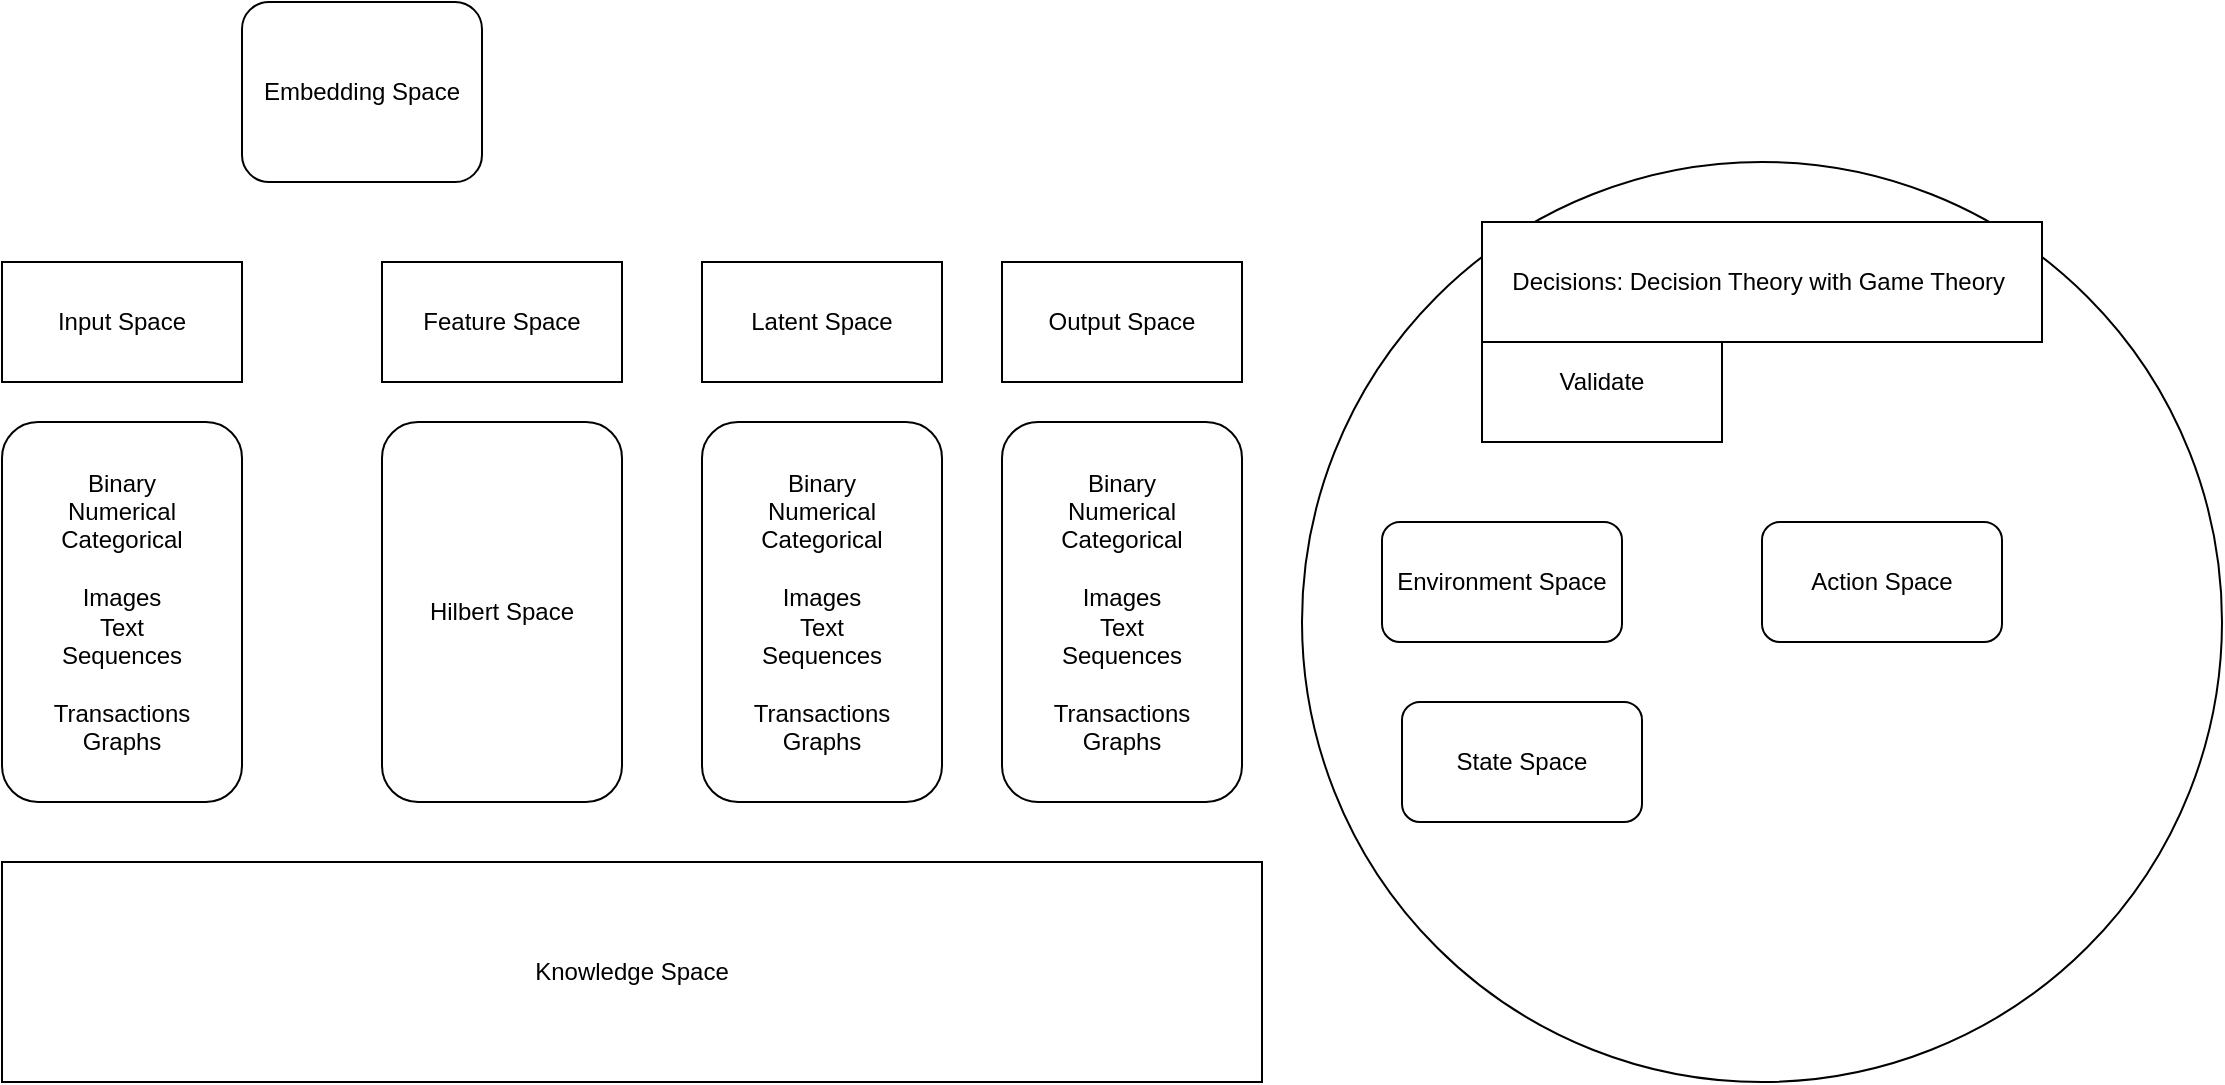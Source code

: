 <mxfile version="22.1.15" type="github">
  <diagram name="Page-1" id="2ATO_V_CDCJR8p1FO_BE">
    <mxGraphModel dx="786" dy="1559" grid="1" gridSize="10" guides="1" tooltips="1" connect="1" arrows="1" fold="1" page="1" pageScale="1" pageWidth="850" pageHeight="1100" math="0" shadow="0">
      <root>
        <mxCell id="0" />
        <mxCell id="1" parent="0" />
        <mxCell id="AKseS5CDGUMhlcIIg9Ny-1" value="Input Space" style="rounded=0;whiteSpace=wrap;html=1;" parent="1" vertex="1">
          <mxGeometry x="30" y="110" width="120" height="60" as="geometry" />
        </mxCell>
        <mxCell id="AKseS5CDGUMhlcIIg9Ny-2" value="Binary&lt;br&gt;Numerical&lt;br&gt;Categorical&lt;br&gt;&lt;br&gt;Images&lt;br&gt;Text&lt;br&gt;Sequences&lt;br&gt;&lt;br&gt;Transactions&lt;br&gt;Graphs" style="rounded=1;whiteSpace=wrap;html=1;" parent="1" vertex="1">
          <mxGeometry x="30" y="190" width="120" height="190" as="geometry" />
        </mxCell>
        <mxCell id="AKseS5CDGUMhlcIIg9Ny-3" value="Feature Space" style="rounded=0;whiteSpace=wrap;html=1;" parent="1" vertex="1">
          <mxGeometry x="220" y="110" width="120" height="60" as="geometry" />
        </mxCell>
        <mxCell id="AKseS5CDGUMhlcIIg9Ny-4" value="Hilbert Space" style="rounded=1;whiteSpace=wrap;html=1;" parent="1" vertex="1">
          <mxGeometry x="220" y="190" width="120" height="190" as="geometry" />
        </mxCell>
        <mxCell id="AKseS5CDGUMhlcIIg9Ny-5" value="Latent Space" style="rounded=0;whiteSpace=wrap;html=1;" parent="1" vertex="1">
          <mxGeometry x="380" y="110" width="120" height="60" as="geometry" />
        </mxCell>
        <mxCell id="AKseS5CDGUMhlcIIg9Ny-6" value="Binary&lt;br&gt;Numerical&lt;br&gt;Categorical&lt;br&gt;&lt;br&gt;Images&lt;br&gt;Text&lt;br&gt;Sequences&lt;br&gt;&lt;br&gt;Transactions&lt;br&gt;Graphs" style="rounded=1;whiteSpace=wrap;html=1;" parent="1" vertex="1">
          <mxGeometry x="380" y="190" width="120" height="190" as="geometry" />
        </mxCell>
        <mxCell id="AKseS5CDGUMhlcIIg9Ny-7" value="Output Space" style="rounded=0;whiteSpace=wrap;html=1;" parent="1" vertex="1">
          <mxGeometry x="530" y="110" width="120" height="60" as="geometry" />
        </mxCell>
        <mxCell id="AKseS5CDGUMhlcIIg9Ny-8" value="Binary&lt;br&gt;Numerical&lt;br&gt;Categorical&lt;br&gt;&lt;br&gt;Images&lt;br&gt;Text&lt;br&gt;Sequences&lt;br&gt;&lt;br&gt;Transactions&lt;br&gt;Graphs" style="rounded=1;whiteSpace=wrap;html=1;" parent="1" vertex="1">
          <mxGeometry x="530" y="190" width="120" height="190" as="geometry" />
        </mxCell>
        <mxCell id="AKseS5CDGUMhlcIIg9Ny-9" value="" style="ellipse;whiteSpace=wrap;html=1;aspect=fixed;" parent="1" vertex="1">
          <mxGeometry x="680" y="60" width="460" height="460" as="geometry" />
        </mxCell>
        <mxCell id="AKseS5CDGUMhlcIIg9Ny-10" value="Validate" style="rounded=0;whiteSpace=wrap;html=1;" parent="1" vertex="1">
          <mxGeometry x="770" y="140" width="120" height="60" as="geometry" />
        </mxCell>
        <mxCell id="AKseS5CDGUMhlcIIg9Ny-11" value="Knowledge Space" style="rounded=0;whiteSpace=wrap;html=1;" parent="1" vertex="1">
          <mxGeometry x="30" y="410" width="630" height="110" as="geometry" />
        </mxCell>
        <mxCell id="AKseS5CDGUMhlcIIg9Ny-12" value="State Space" style="rounded=1;whiteSpace=wrap;html=1;" parent="1" vertex="1">
          <mxGeometry x="730" y="330" width="120" height="60" as="geometry" />
        </mxCell>
        <mxCell id="AKseS5CDGUMhlcIIg9Ny-13" value="Environment Space" style="rounded=1;whiteSpace=wrap;html=1;" parent="1" vertex="1">
          <mxGeometry x="720" y="240" width="120" height="60" as="geometry" />
        </mxCell>
        <mxCell id="AKseS5CDGUMhlcIIg9Ny-14" value="Action Space" style="rounded=1;whiteSpace=wrap;html=1;" parent="1" vertex="1">
          <mxGeometry x="910" y="240" width="120" height="60" as="geometry" />
        </mxCell>
        <mxCell id="AKseS5CDGUMhlcIIg9Ny-15" value="Embedding Space" style="rounded=1;whiteSpace=wrap;html=1;" parent="1" vertex="1">
          <mxGeometry x="150" y="-20" width="120" height="90" as="geometry" />
        </mxCell>
        <mxCell id="SpwWX9M2wfurAuBCTf31-1" value="Decisions: Decision Theory with Game Theory&amp;nbsp;" style="rounded=0;whiteSpace=wrap;html=1;" vertex="1" parent="1">
          <mxGeometry x="770" y="90" width="280" height="60" as="geometry" />
        </mxCell>
      </root>
    </mxGraphModel>
  </diagram>
</mxfile>
